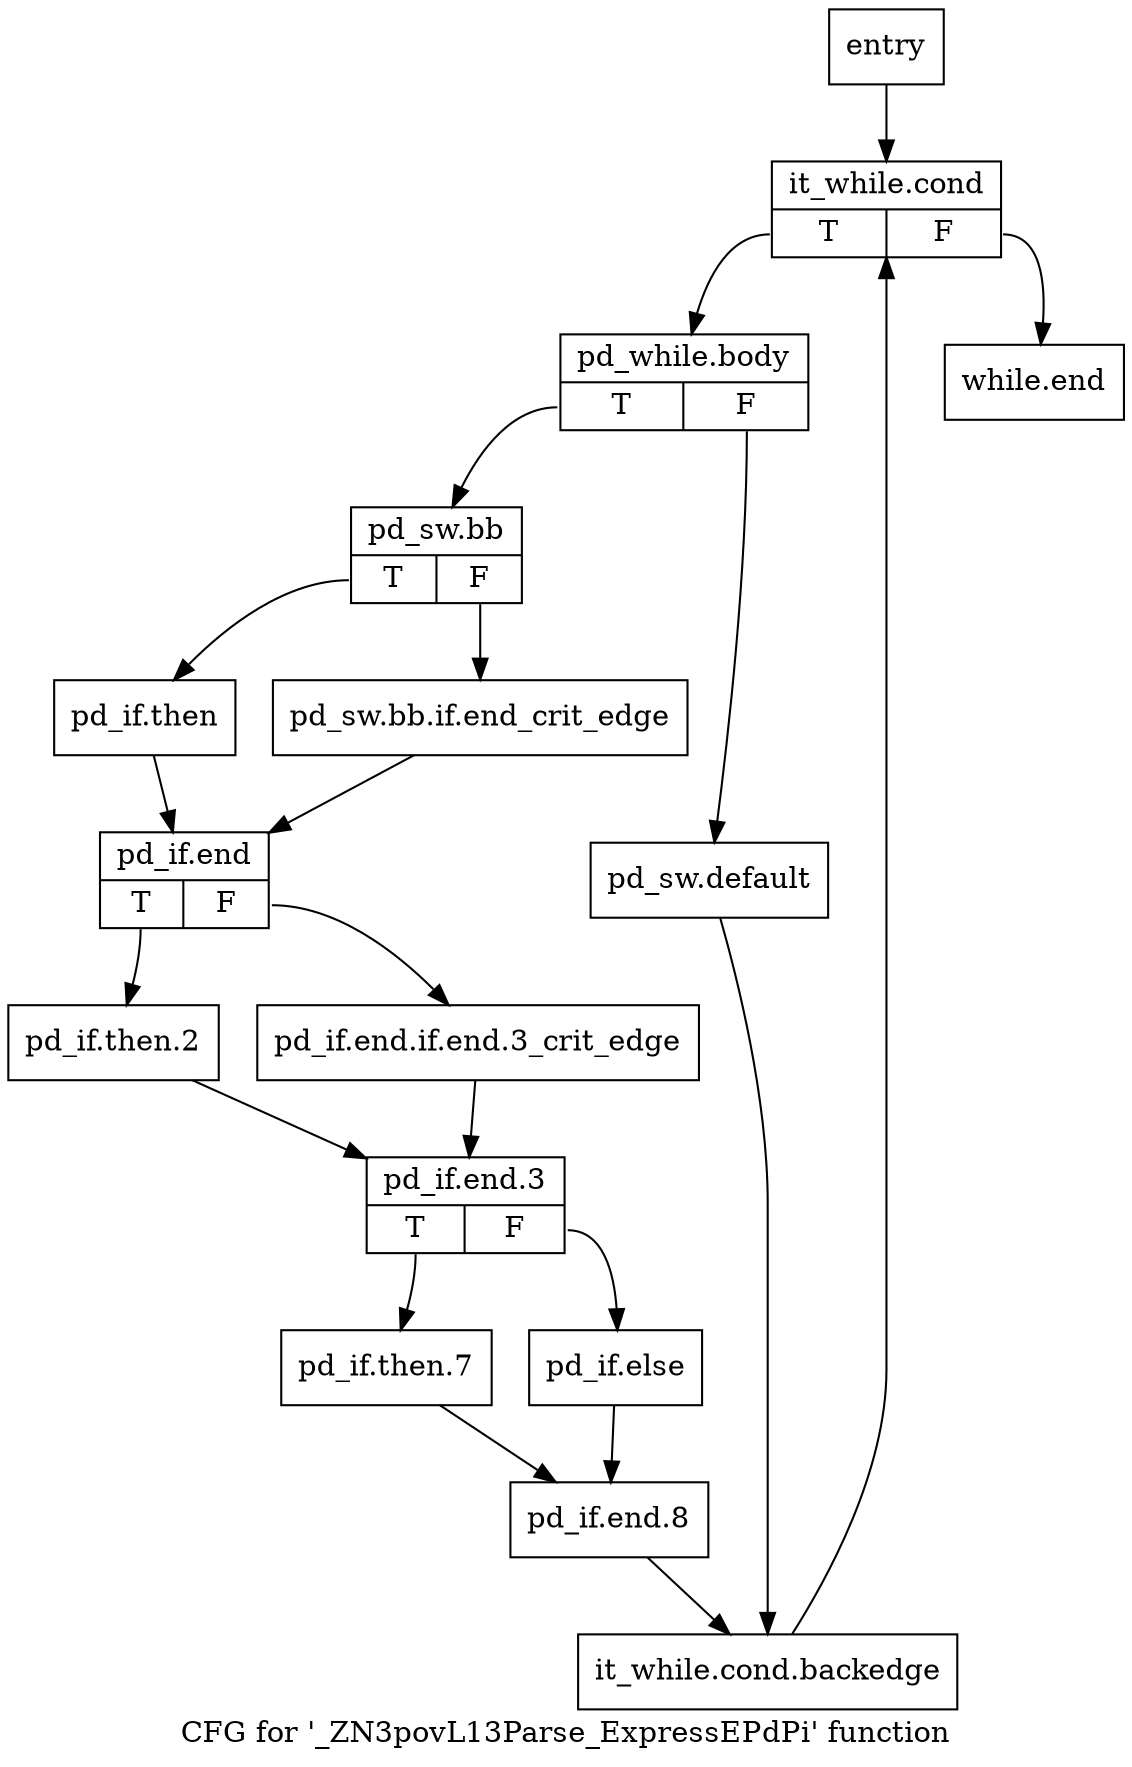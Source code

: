 digraph "CFG for '_ZN3povL13Parse_ExpressEPdPi' function" {
	label="CFG for '_ZN3povL13Parse_ExpressEPdPi' function";

	Node0xea9e90 [shape=record,label="{entry}"];
	Node0xea9e90 -> Node0xea9ee0;
	Node0xea9ee0 [shape=record,label="{it_while.cond|{<s0>T|<s1>F}}"];
	Node0xea9ee0:s0 -> Node0xeaa370;
	Node0xea9ee0:s1 -> Node0xeaa780;
	Node0xeaa370 [shape=record,label="{pd_while.body|{<s0>T|<s1>F}}"];
	Node0xeaa370:s0 -> Node0xeaa3c0;
	Node0xeaa370:s1 -> Node0xeaa6e0;
	Node0xeaa3c0 [shape=record,label="{pd_sw.bb|{<s0>T|<s1>F}}"];
	Node0xeaa3c0:s0 -> Node0xeaa460;
	Node0xeaa3c0:s1 -> Node0xeaa410;
	Node0xeaa410 [shape=record,label="{pd_sw.bb.if.end_crit_edge}"];
	Node0xeaa410 -> Node0xeaa4b0;
	Node0xeaa460 [shape=record,label="{pd_if.then}"];
	Node0xeaa460 -> Node0xeaa4b0;
	Node0xeaa4b0 [shape=record,label="{pd_if.end|{<s0>T|<s1>F}}"];
	Node0xeaa4b0:s0 -> Node0xeaa550;
	Node0xeaa4b0:s1 -> Node0xeaa500;
	Node0xeaa500 [shape=record,label="{pd_if.end.if.end.3_crit_edge}"];
	Node0xeaa500 -> Node0xeaa5a0;
	Node0xeaa550 [shape=record,label="{pd_if.then.2}"];
	Node0xeaa550 -> Node0xeaa5a0;
	Node0xeaa5a0 [shape=record,label="{pd_if.end.3|{<s0>T|<s1>F}}"];
	Node0xeaa5a0:s0 -> Node0xeaa5f0;
	Node0xeaa5a0:s1 -> Node0xeaa640;
	Node0xeaa5f0 [shape=record,label="{pd_if.then.7}"];
	Node0xeaa5f0 -> Node0xeaa690;
	Node0xeaa640 [shape=record,label="{pd_if.else}"];
	Node0xeaa640 -> Node0xeaa690;
	Node0xeaa690 [shape=record,label="{pd_if.end.8}"];
	Node0xeaa690 -> Node0xeaa730;
	Node0xeaa6e0 [shape=record,label="{pd_sw.default}"];
	Node0xeaa6e0 -> Node0xeaa730;
	Node0xeaa730 [shape=record,label="{it_while.cond.backedge}"];
	Node0xeaa730 -> Node0xea9ee0;
	Node0xeaa780 [shape=record,label="{while.end}"];
}
